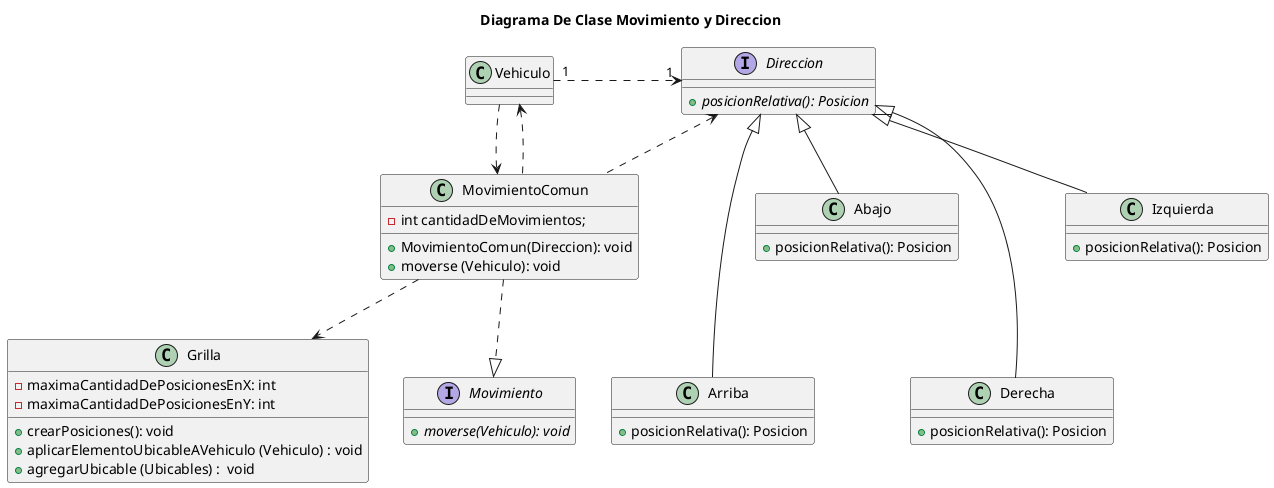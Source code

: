 @startuml
title Diagrama De Clase Movimiento y Direccion

Vehiculo "1" .r.> "1" Direccion
Vehiculo  ..>  MovimientoComun
Vehiculo  <..  MovimientoComun
Direccion  <..  MovimientoComun

MovimientoComun .d.> Grilla

Arriba -u--|> Direccion
Abajo -u-|> Direccion
Derecha -u--|> Direccion
Izquierda -u-|> Direccion

MovimientoComun ..|> Movimiento

interface Movimiento {
    + {abstract} moverse(Vehiculo): void
}

class MovimientoComun {
    - int cantidadDeMovimientos;
    + MovimientoComun(Direccion): void
    + moverse (Vehiculo): void
}

interface Direccion {
    + {abstract} posicionRelativa(): Posicion
}

class Arriba {
    + posicionRelativa(): Posicion
}

class Abajo {
    + posicionRelativa(): Posicion
}

class Izquierda {
    + posicionRelativa(): Posicion
}

class Derecha {
    + posicionRelativa(): Posicion
}

class Grilla {
    - maximaCantidadDePosicionesEnX: int
    - maximaCantidadDePosicionesEnY: int
    + crearPosiciones(): void
    + aplicarElementoUbicableAVehiculo (Vehiculo) : void
    + agregarUbicable (Ubicables) :  void
}

@enduml